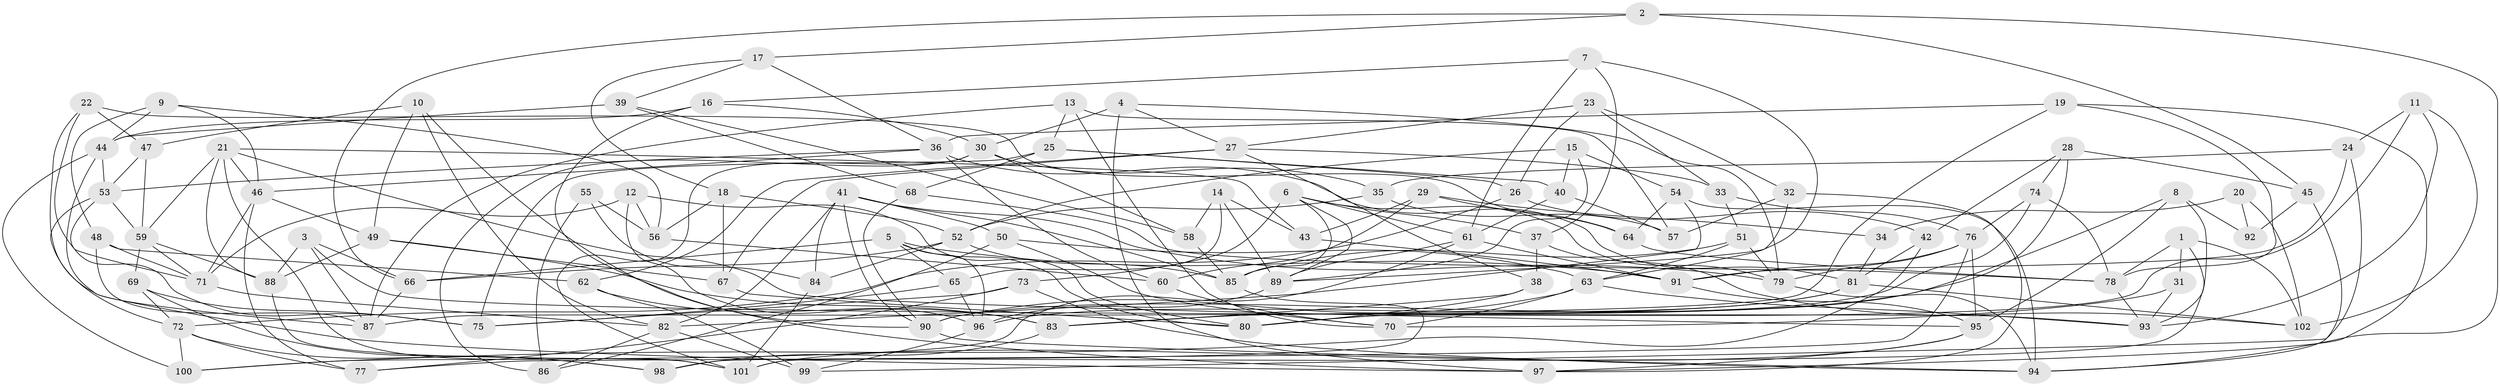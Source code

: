// original degree distribution, {4: 1.0}
// Generated by graph-tools (version 1.1) at 2025/38/03/04/25 23:38:15]
// undirected, 102 vertices, 239 edges
graph export_dot {
  node [color=gray90,style=filled];
  1;
  2;
  3;
  4;
  5;
  6;
  7;
  8;
  9;
  10;
  11;
  12;
  13;
  14;
  15;
  16;
  17;
  18;
  19;
  20;
  21;
  22;
  23;
  24;
  25;
  26;
  27;
  28;
  29;
  30;
  31;
  32;
  33;
  34;
  35;
  36;
  37;
  38;
  39;
  40;
  41;
  42;
  43;
  44;
  45;
  46;
  47;
  48;
  49;
  50;
  51;
  52;
  53;
  54;
  55;
  56;
  57;
  58;
  59;
  60;
  61;
  62;
  63;
  64;
  65;
  66;
  67;
  68;
  69;
  70;
  71;
  72;
  73;
  74;
  75;
  76;
  77;
  78;
  79;
  80;
  81;
  82;
  83;
  84;
  85;
  86;
  87;
  88;
  89;
  90;
  91;
  92;
  93;
  94;
  95;
  96;
  97;
  98;
  99;
  100;
  101;
  102;
  1 -- 31 [weight=1.0];
  1 -- 78 [weight=1.0];
  1 -- 98 [weight=1.0];
  1 -- 102 [weight=1.0];
  2 -- 17 [weight=1.0];
  2 -- 45 [weight=1.0];
  2 -- 66 [weight=1.0];
  2 -- 94 [weight=1.0];
  3 -- 66 [weight=1.0];
  3 -- 87 [weight=1.0];
  3 -- 88 [weight=1.0];
  3 -- 93 [weight=1.0];
  4 -- 27 [weight=1.0];
  4 -- 30 [weight=1.0];
  4 -- 79 [weight=1.0];
  4 -- 97 [weight=1.0];
  5 -- 65 [weight=1.0];
  5 -- 66 [weight=2.0];
  5 -- 80 [weight=1.0];
  5 -- 91 [weight=1.0];
  5 -- 96 [weight=1.0];
  6 -- 37 [weight=1.0];
  6 -- 61 [weight=1.0];
  6 -- 73 [weight=1.0];
  6 -- 79 [weight=1.0];
  6 -- 85 [weight=1.0];
  6 -- 89 [weight=1.0];
  7 -- 16 [weight=1.0];
  7 -- 37 [weight=1.0];
  7 -- 61 [weight=1.0];
  7 -- 89 [weight=1.0];
  8 -- 83 [weight=1.0];
  8 -- 92 [weight=1.0];
  8 -- 93 [weight=1.0];
  8 -- 95 [weight=1.0];
  9 -- 44 [weight=1.0];
  9 -- 46 [weight=1.0];
  9 -- 48 [weight=1.0];
  9 -- 56 [weight=1.0];
  10 -- 47 [weight=1.0];
  10 -- 49 [weight=1.0];
  10 -- 82 [weight=1.0];
  10 -- 90 [weight=1.0];
  11 -- 24 [weight=1.0];
  11 -- 80 [weight=1.0];
  11 -- 93 [weight=1.0];
  11 -- 102 [weight=1.0];
  12 -- 56 [weight=1.0];
  12 -- 71 [weight=1.0];
  12 -- 80 [weight=1.0];
  12 -- 96 [weight=1.0];
  13 -- 25 [weight=1.0];
  13 -- 57 [weight=1.0];
  13 -- 70 [weight=1.0];
  13 -- 87 [weight=1.0];
  14 -- 43 [weight=1.0];
  14 -- 58 [weight=1.0];
  14 -- 65 [weight=1.0];
  14 -- 89 [weight=1.0];
  15 -- 40 [weight=1.0];
  15 -- 52 [weight=1.0];
  15 -- 54 [weight=1.0];
  15 -- 89 [weight=1.0];
  16 -- 30 [weight=1.0];
  16 -- 44 [weight=1.0];
  16 -- 97 [weight=1.0];
  17 -- 18 [weight=1.0];
  17 -- 36 [weight=1.0];
  17 -- 39 [weight=1.0];
  18 -- 52 [weight=1.0];
  18 -- 56 [weight=1.0];
  18 -- 67 [weight=1.0];
  19 -- 36 [weight=1.0];
  19 -- 78 [weight=1.0];
  19 -- 87 [weight=1.0];
  19 -- 97 [weight=1.0];
  20 -- 34 [weight=2.0];
  20 -- 92 [weight=2.0];
  20 -- 102 [weight=2.0];
  21 -- 43 [weight=1.0];
  21 -- 46 [weight=1.0];
  21 -- 59 [weight=1.0];
  21 -- 88 [weight=1.0];
  21 -- 95 [weight=1.0];
  21 -- 101 [weight=1.0];
  22 -- 47 [weight=1.0];
  22 -- 64 [weight=1.0];
  22 -- 71 [weight=1.0];
  22 -- 87 [weight=1.0];
  23 -- 26 [weight=1.0];
  23 -- 27 [weight=1.0];
  23 -- 32 [weight=1.0];
  23 -- 33 [weight=1.0];
  24 -- 35 [weight=1.0];
  24 -- 91 [weight=1.0];
  24 -- 99 [weight=1.0];
  25 -- 26 [weight=1.0];
  25 -- 40 [weight=1.0];
  25 -- 68 [weight=1.0];
  25 -- 75 [weight=2.0];
  26 -- 42 [weight=1.0];
  26 -- 72 [weight=1.0];
  27 -- 33 [weight=1.0];
  27 -- 38 [weight=1.0];
  27 -- 62 [weight=1.0];
  27 -- 67 [weight=1.0];
  28 -- 42 [weight=1.0];
  28 -- 45 [weight=1.0];
  28 -- 74 [weight=1.0];
  28 -- 80 [weight=1.0];
  29 -- 34 [weight=1.0];
  29 -- 43 [weight=1.0];
  29 -- 60 [weight=1.0];
  29 -- 64 [weight=1.0];
  30 -- 35 [weight=1.0];
  30 -- 58 [weight=1.0];
  30 -- 86 [weight=1.0];
  30 -- 101 [weight=1.0];
  31 -- 70 [weight=2.0];
  31 -- 93 [weight=1.0];
  32 -- 57 [weight=1.0];
  32 -- 63 [weight=1.0];
  32 -- 97 [weight=1.0];
  33 -- 51 [weight=1.0];
  33 -- 76 [weight=1.0];
  34 -- 81 [weight=1.0];
  35 -- 52 [weight=1.0];
  35 -- 57 [weight=1.0];
  36 -- 46 [weight=1.0];
  36 -- 53 [weight=1.0];
  36 -- 60 [weight=1.0];
  36 -- 81 [weight=1.0];
  37 -- 38 [weight=1.0];
  37 -- 102 [weight=1.0];
  38 -- 80 [weight=1.0];
  38 -- 83 [weight=1.0];
  39 -- 44 [weight=1.0];
  39 -- 58 [weight=1.0];
  39 -- 68 [weight=1.0];
  40 -- 57 [weight=1.0];
  40 -- 61 [weight=1.0];
  41 -- 50 [weight=1.0];
  41 -- 79 [weight=1.0];
  41 -- 82 [weight=1.0];
  41 -- 84 [weight=1.0];
  41 -- 85 [weight=1.0];
  41 -- 90 [weight=1.0];
  42 -- 81 [weight=1.0];
  42 -- 100 [weight=1.0];
  43 -- 91 [weight=1.0];
  44 -- 53 [weight=1.0];
  44 -- 97 [weight=1.0];
  44 -- 100 [weight=1.0];
  45 -- 92 [weight=1.0];
  45 -- 94 [weight=1.0];
  46 -- 49 [weight=1.0];
  46 -- 71 [weight=1.0];
  46 -- 77 [weight=1.0];
  47 -- 53 [weight=1.0];
  47 -- 59 [weight=1.0];
  48 -- 62 [weight=1.0];
  48 -- 71 [weight=1.0];
  48 -- 87 [weight=1.0];
  49 -- 67 [weight=1.0];
  49 -- 83 [weight=1.0];
  49 -- 88 [weight=2.0];
  50 -- 63 [weight=1.0];
  50 -- 70 [weight=1.0];
  50 -- 86 [weight=1.0];
  51 -- 63 [weight=1.0];
  51 -- 79 [weight=1.0];
  51 -- 85 [weight=1.0];
  52 -- 66 [weight=1.0];
  52 -- 84 [weight=1.0];
  52 -- 85 [weight=1.0];
  53 -- 59 [weight=1.0];
  53 -- 72 [weight=1.0];
  53 -- 75 [weight=1.0];
  54 -- 64 [weight=1.0];
  54 -- 82 [weight=1.0];
  54 -- 94 [weight=1.0];
  55 -- 56 [weight=2.0];
  55 -- 84 [weight=1.0];
  55 -- 86 [weight=1.0];
  56 -- 60 [weight=1.0];
  58 -- 85 [weight=1.0];
  59 -- 69 [weight=1.0];
  59 -- 71 [weight=1.0];
  59 -- 88 [weight=1.0];
  60 -- 70 [weight=1.0];
  61 -- 89 [weight=1.0];
  61 -- 91 [weight=1.0];
  61 -- 100 [weight=1.0];
  62 -- 83 [weight=1.0];
  62 -- 99 [weight=1.0];
  63 -- 70 [weight=1.0];
  63 -- 90 [weight=1.0];
  63 -- 93 [weight=1.0];
  64 -- 78 [weight=1.0];
  65 -- 75 [weight=1.0];
  65 -- 96 [weight=1.0];
  66 -- 87 [weight=1.0];
  67 -- 80 [weight=1.0];
  68 -- 78 [weight=1.0];
  68 -- 90 [weight=1.0];
  69 -- 72 [weight=1.0];
  69 -- 75 [weight=1.0];
  69 -- 98 [weight=1.0];
  71 -- 82 [weight=1.0];
  72 -- 77 [weight=1.0];
  72 -- 98 [weight=1.0];
  72 -- 100 [weight=1.0];
  73 -- 75 [weight=1.0];
  73 -- 77 [weight=1.0];
  73 -- 94 [weight=1.0];
  74 -- 76 [weight=1.0];
  74 -- 78 [weight=1.0];
  74 -- 90 [weight=1.0];
  76 -- 77 [weight=1.0];
  76 -- 79 [weight=1.0];
  76 -- 91 [weight=1.0];
  76 -- 95 [weight=1.0];
  78 -- 93 [weight=1.0];
  79 -- 94 [weight=1.0];
  81 -- 83 [weight=1.0];
  81 -- 96 [weight=1.0];
  81 -- 102 [weight=1.0];
  82 -- 86 [weight=1.0];
  82 -- 99 [weight=1.0];
  83 -- 98 [weight=1.0];
  84 -- 101 [weight=1.0];
  85 -- 101 [weight=1.0];
  88 -- 101 [weight=1.0];
  89 -- 96 [weight=1.0];
  90 -- 94 [weight=1.0];
  91 -- 95 [weight=1.0];
  95 -- 97 [weight=1.0];
  95 -- 101 [weight=1.0];
  96 -- 99 [weight=1.0];
}

